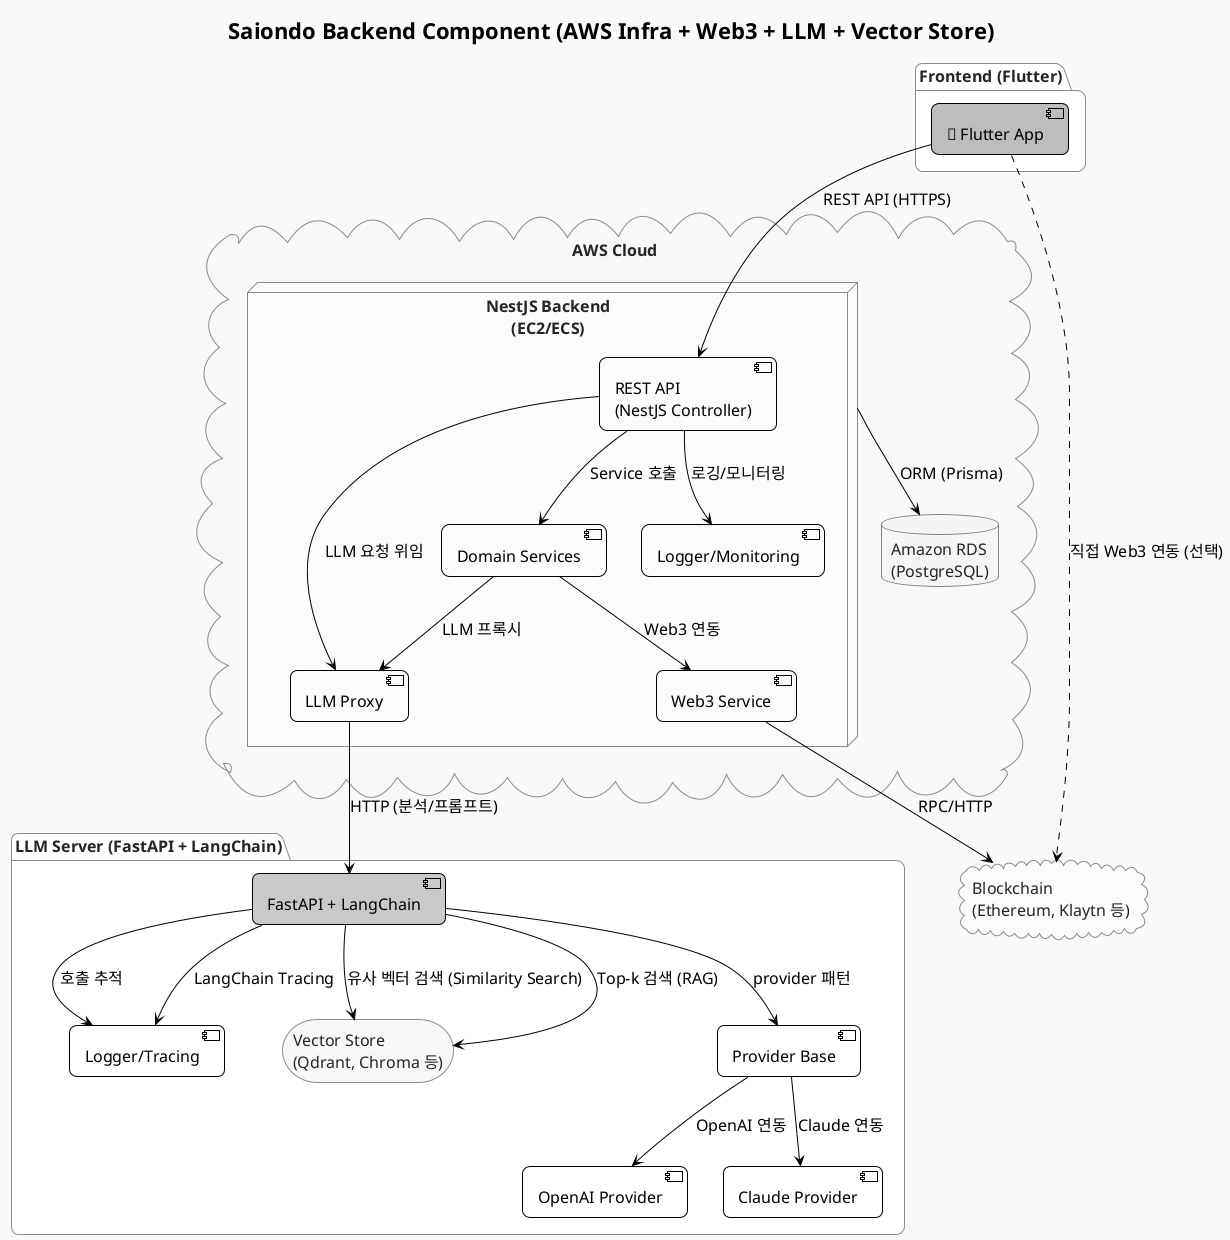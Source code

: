 @startuml
!theme plain
skinparam componentStyle uml2
skinparam shadowing false
skinparam roundcorner 15
skinparam monochrome true
skinparam backgroundColor #F9F9F9
skinparam ArrowColor Black
skinparam ArrowFontColor Black
skinparam defaultFontName "Nanum Gothic"

title Saiondo Backend Component (AWS Infra + Web3 + LLM + Vector Store)

skinparam defaultFontSize 16
skinparam package {
  BackgroundColor #FFFFFF
  BorderColor #8888AA
  FontColor #222244
}
skinparam cloud {
  BackgroundColor #F8F8FF
  BorderColor #8888AA
  FontColor #222244
}
skinparam database {
  BackgroundColor #FFFFF0
  BorderColor #888866
  FontColor #222244
}
skinparam storage {
  BackgroundColor #F8FFF8
  BorderColor #66AA66
  FontColor #222244
}
skinparam queue {
  BackgroundColor #FFF8FF
  BorderColor #AA66AA
  FontColor #222244
}
skinparam node {
  BackgroundColor #F8F8FF
  BorderColor #8888AA
  FontColor #222244
}

' === Frontend ===
package "Frontend (Flutter)" {
  [📱 Flutter App] as flutter #LightSkyBlue
}

' === AWS Cloud ===
cloud "AWS Cloud" as aws {
  node "NestJS Backend\n(EC2/ECS)" as backend #LightYellow {
    [REST API\n(NestJS Controller)] as api #LightYellow
    [Domain Services] as services #LightYellow
    [LLM Proxy] as llmproxy #LightYellow
    [Logger/Monitoring] as logger #LightYellow
    [Web3 Service] as web3svc #LightYellow

    api -down-> services : Service 호출
    services -down-> llmproxy : LLM 프록시
    api -down-> logger : 로깅/모니터링
    services -down-> web3svc : Web3 연동
  }

  database "Amazon RDS\n(PostgreSQL)" as db #LightGoldenRodYellow

  backend --> db : ORM (Prisma)
}

' === LLM Server ===
package "LLM Server (FastAPI + LangChain)" {
  [FastAPI + LangChain] as fastapi #Thistle
  [OpenAI Provider] as openai #White
  [Claude Provider] as claude #White
  [Provider Base] as base #White
  [Logger/Tracing] as tracing #White

  fastapi -down-> base : provider 패턴
  base -down-> openai : OpenAI 연동
  base -down-> claude : Claude 연동
  fastapi -down-> tracing : LangChain Tracing

  storage "Vector Store\n(Qdrant, Chroma 등)" as vectorstore #HoneyDew
  fastapi -right-> vectorstore : 유사 벡터 검색 (Similarity Search)
}

cloud "Blockchain\n(Ethereum, Klaytn 등)" as chain #MintCream

' === 데이터 흐름 (실선) ===
flutter -down-> api : REST API (HTTPS)
api -down-> llmproxy : LLM 요청 위임
llmproxy -down-> fastapi : HTTP (분석/프롬프트)
fastapi -right-> tracing : 호출 추적

' === Web3 연동 흐름 (실선) ===
web3svc -down-> chain : RPC/HTTP

' === (선택) Flutter App이 직접 Web3 연동하는 경우 (점선) ===
flutter ..right..> chain : 직접 Web3 연동 (선택)

' === 벡터 검색 흐름 (실선) ===
fastapi -down-> vectorstore : Top-k 검색 (RAG)

@enduml
